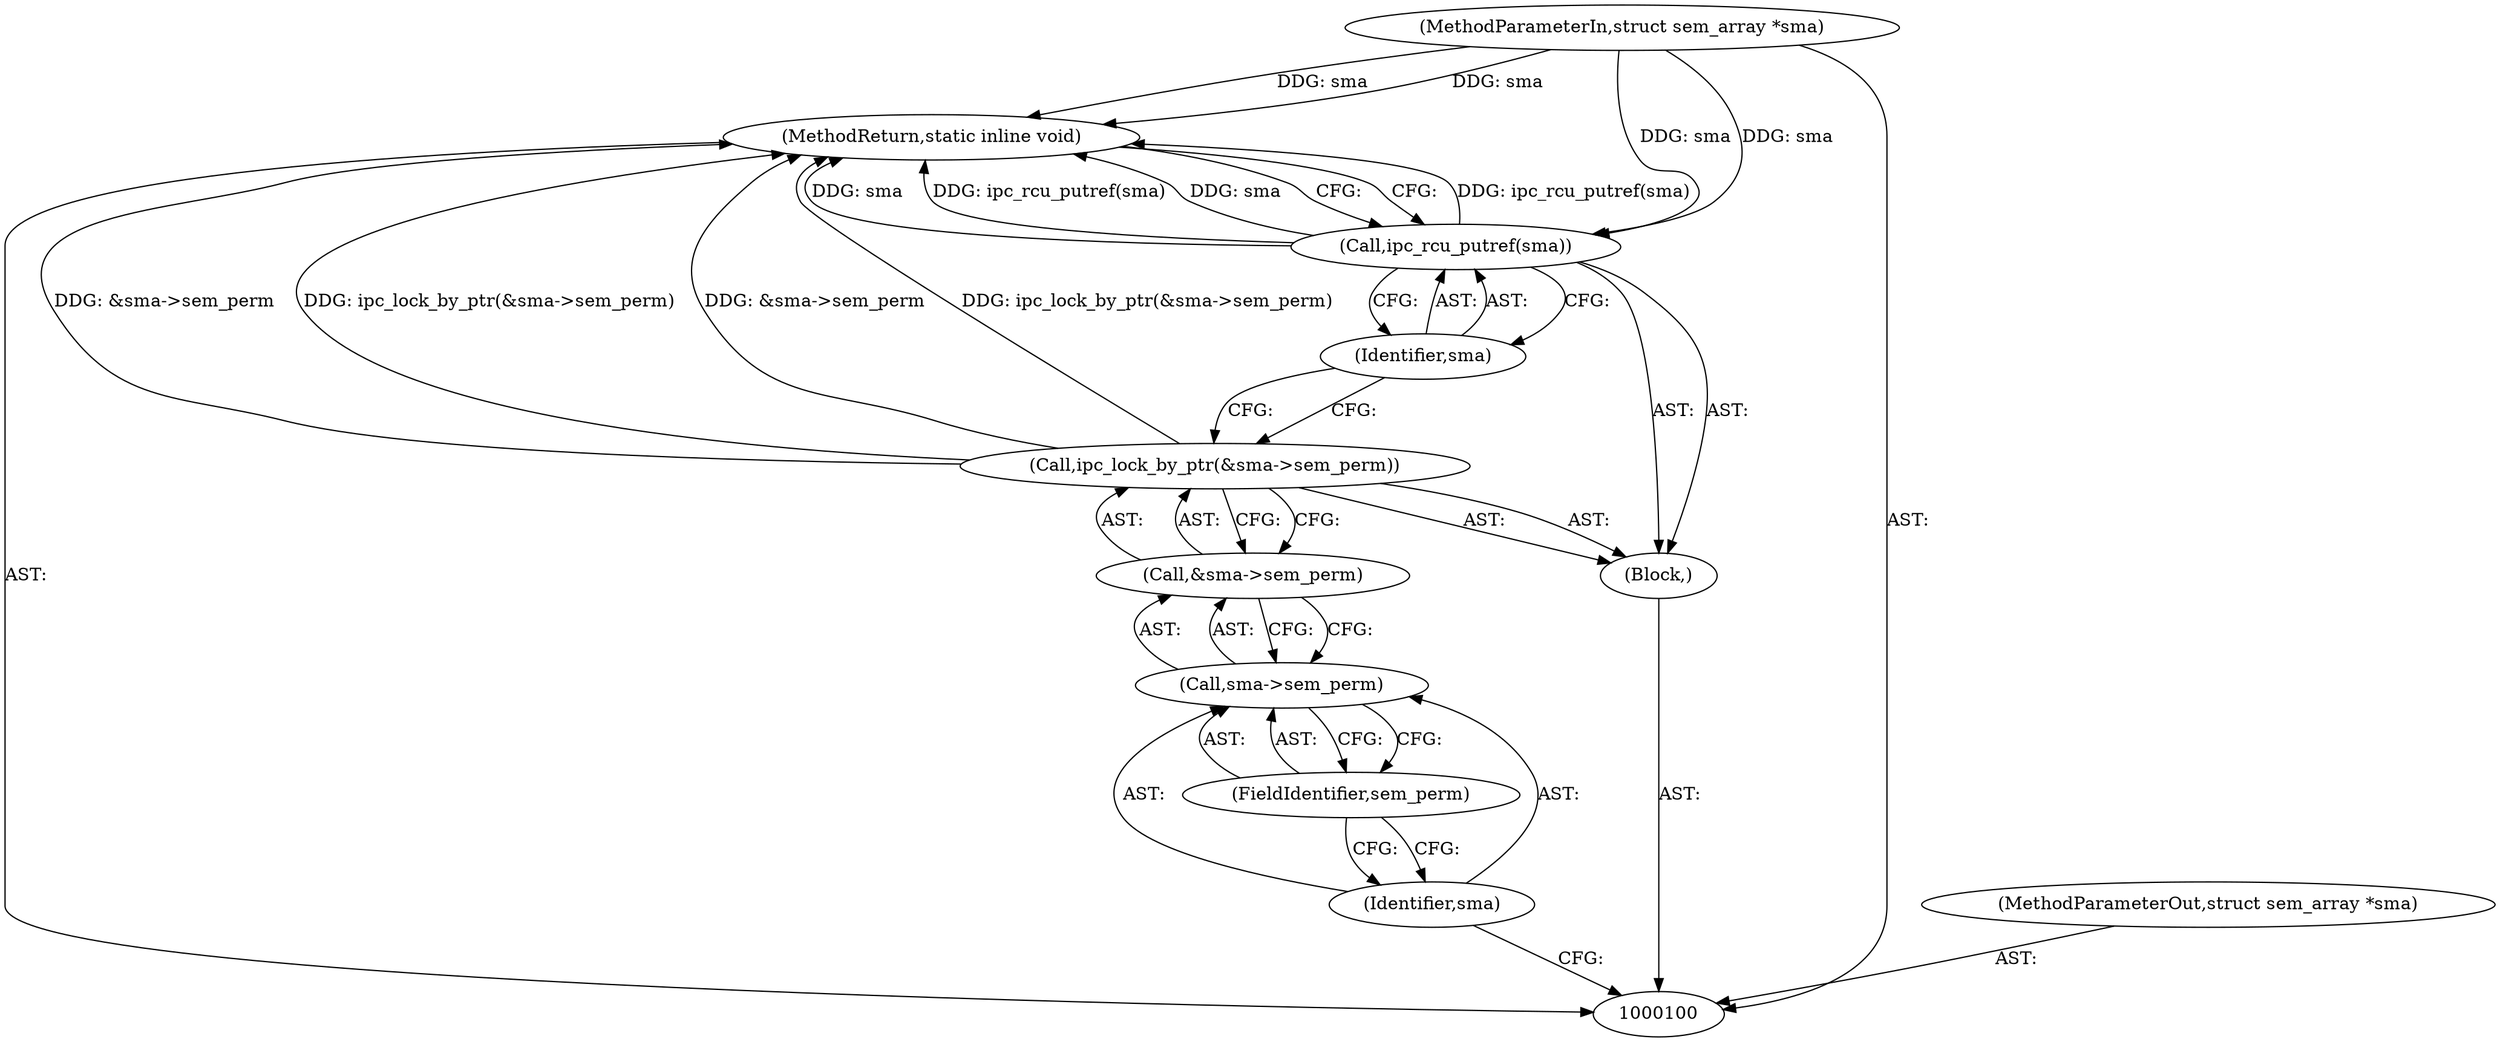 digraph "1_linux_6062a8dc0517bce23e3c2f7d2fea5e22411269a3_7" {
"1000110" [label="(MethodReturn,static inline void)"];
"1000101" [label="(MethodParameterIn,struct sem_array *sma)"];
"1000132" [label="(MethodParameterOut,struct sem_array *sma)"];
"1000102" [label="(Block,)"];
"1000103" [label="(Call,ipc_lock_by_ptr(&sma->sem_perm))"];
"1000104" [label="(Call,&sma->sem_perm)"];
"1000105" [label="(Call,sma->sem_perm)"];
"1000106" [label="(Identifier,sma)"];
"1000107" [label="(FieldIdentifier,sem_perm)"];
"1000109" [label="(Identifier,sma)"];
"1000108" [label="(Call,ipc_rcu_putref(sma))"];
"1000110" -> "1000100"  [label="AST: "];
"1000110" -> "1000108"  [label="CFG: "];
"1000108" -> "1000110"  [label="DDG: ipc_rcu_putref(sma)"];
"1000108" -> "1000110"  [label="DDG: sma"];
"1000103" -> "1000110"  [label="DDG: &sma->sem_perm"];
"1000103" -> "1000110"  [label="DDG: ipc_lock_by_ptr(&sma->sem_perm)"];
"1000101" -> "1000110"  [label="DDG: sma"];
"1000101" -> "1000100"  [label="AST: "];
"1000101" -> "1000110"  [label="DDG: sma"];
"1000101" -> "1000108"  [label="DDG: sma"];
"1000132" -> "1000100"  [label="AST: "];
"1000102" -> "1000100"  [label="AST: "];
"1000103" -> "1000102"  [label="AST: "];
"1000108" -> "1000102"  [label="AST: "];
"1000103" -> "1000102"  [label="AST: "];
"1000103" -> "1000104"  [label="CFG: "];
"1000104" -> "1000103"  [label="AST: "];
"1000109" -> "1000103"  [label="CFG: "];
"1000103" -> "1000110"  [label="DDG: &sma->sem_perm"];
"1000103" -> "1000110"  [label="DDG: ipc_lock_by_ptr(&sma->sem_perm)"];
"1000104" -> "1000103"  [label="AST: "];
"1000104" -> "1000105"  [label="CFG: "];
"1000105" -> "1000104"  [label="AST: "];
"1000103" -> "1000104"  [label="CFG: "];
"1000105" -> "1000104"  [label="AST: "];
"1000105" -> "1000107"  [label="CFG: "];
"1000106" -> "1000105"  [label="AST: "];
"1000107" -> "1000105"  [label="AST: "];
"1000104" -> "1000105"  [label="CFG: "];
"1000106" -> "1000105"  [label="AST: "];
"1000106" -> "1000100"  [label="CFG: "];
"1000107" -> "1000106"  [label="CFG: "];
"1000107" -> "1000105"  [label="AST: "];
"1000107" -> "1000106"  [label="CFG: "];
"1000105" -> "1000107"  [label="CFG: "];
"1000109" -> "1000108"  [label="AST: "];
"1000109" -> "1000103"  [label="CFG: "];
"1000108" -> "1000109"  [label="CFG: "];
"1000108" -> "1000102"  [label="AST: "];
"1000108" -> "1000109"  [label="CFG: "];
"1000109" -> "1000108"  [label="AST: "];
"1000110" -> "1000108"  [label="CFG: "];
"1000108" -> "1000110"  [label="DDG: ipc_rcu_putref(sma)"];
"1000108" -> "1000110"  [label="DDG: sma"];
"1000101" -> "1000108"  [label="DDG: sma"];
}
